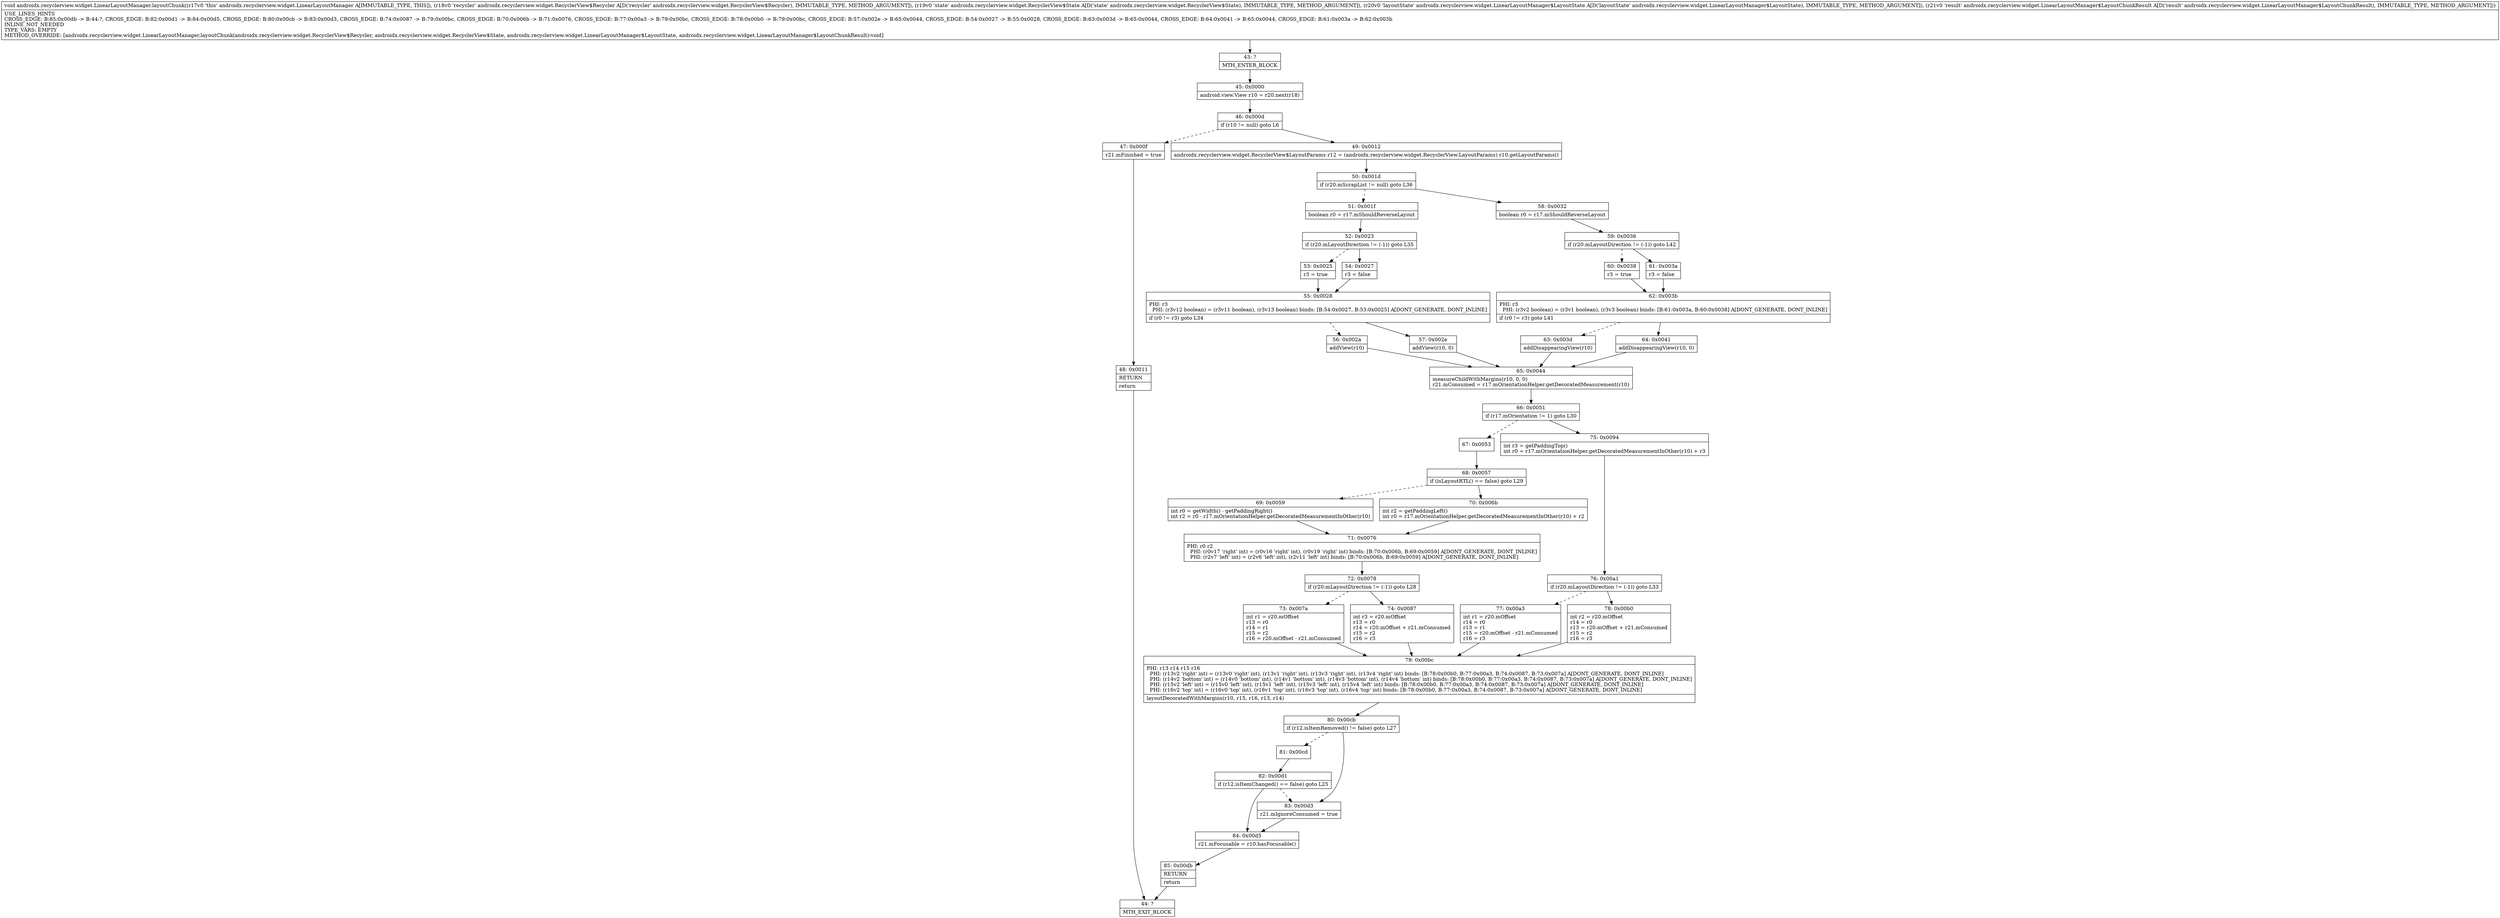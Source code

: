 digraph "CFG forandroidx.recyclerview.widget.LinearLayoutManager.layoutChunk(Landroidx\/recyclerview\/widget\/RecyclerView$Recycler;Landroidx\/recyclerview\/widget\/RecyclerView$State;Landroidx\/recyclerview\/widget\/LinearLayoutManager$LayoutState;Landroidx\/recyclerview\/widget\/LinearLayoutManager$LayoutChunkResult;)V" {
Node_43 [shape=record,label="{43\:\ ?|MTH_ENTER_BLOCK\l}"];
Node_45 [shape=record,label="{45\:\ 0x0000|android.view.View r10 = r20.next(r18)\l}"];
Node_46 [shape=record,label="{46\:\ 0x000d|if (r10 != null) goto L6\l}"];
Node_47 [shape=record,label="{47\:\ 0x000f|r21.mFinished = true\l}"];
Node_48 [shape=record,label="{48\:\ 0x0011|RETURN\l|return\l}"];
Node_44 [shape=record,label="{44\:\ ?|MTH_EXIT_BLOCK\l}"];
Node_49 [shape=record,label="{49\:\ 0x0012|androidx.recyclerview.widget.RecyclerView$LayoutParams r12 = (androidx.recyclerview.widget.RecyclerView.LayoutParams) r10.getLayoutParams()\l}"];
Node_50 [shape=record,label="{50\:\ 0x001d|if (r20.mScrapList != null) goto L36\l}"];
Node_51 [shape=record,label="{51\:\ 0x001f|boolean r0 = r17.mShouldReverseLayout\l}"];
Node_52 [shape=record,label="{52\:\ 0x0023|if (r20.mLayoutDirection != (\-1)) goto L35\l}"];
Node_53 [shape=record,label="{53\:\ 0x0025|r3 = true\l}"];
Node_55 [shape=record,label="{55\:\ 0x0028|PHI: r3 \l  PHI: (r3v12 boolean) = (r3v11 boolean), (r3v13 boolean) binds: [B:54:0x0027, B:53:0x0025] A[DONT_GENERATE, DONT_INLINE]\l|if (r0 != r3) goto L34\l}"];
Node_56 [shape=record,label="{56\:\ 0x002a|addView(r10)\l}"];
Node_65 [shape=record,label="{65\:\ 0x0044|measureChildWithMargins(r10, 0, 0)\lr21.mConsumed = r17.mOrientationHelper.getDecoratedMeasurement(r10)\l}"];
Node_66 [shape=record,label="{66\:\ 0x0051|if (r17.mOrientation != 1) goto L30\l}"];
Node_67 [shape=record,label="{67\:\ 0x0053}"];
Node_68 [shape=record,label="{68\:\ 0x0057|if (isLayoutRTL() == false) goto L29\l}"];
Node_69 [shape=record,label="{69\:\ 0x0059|int r0 = getWidth() \- getPaddingRight()\lint r2 = r0 \- r17.mOrientationHelper.getDecoratedMeasurementInOther(r10)\l}"];
Node_71 [shape=record,label="{71\:\ 0x0076|PHI: r0 r2 \l  PHI: (r0v17 'right' int) = (r0v16 'right' int), (r0v19 'right' int) binds: [B:70:0x006b, B:69:0x0059] A[DONT_GENERATE, DONT_INLINE]\l  PHI: (r2v7 'left' int) = (r2v6 'left' int), (r2v11 'left' int) binds: [B:70:0x006b, B:69:0x0059] A[DONT_GENERATE, DONT_INLINE]\l}"];
Node_72 [shape=record,label="{72\:\ 0x0078|if (r20.mLayoutDirection != (\-1)) goto L28\l}"];
Node_73 [shape=record,label="{73\:\ 0x007a|int r1 = r20.mOffset\lr13 = r0\lr14 = r1\lr15 = r2\lr16 = r20.mOffset \- r21.mConsumed\l}"];
Node_79 [shape=record,label="{79\:\ 0x00bc|PHI: r13 r14 r15 r16 \l  PHI: (r13v2 'right' int) = (r13v0 'right' int), (r13v1 'right' int), (r13v3 'right' int), (r13v4 'right' int) binds: [B:78:0x00b0, B:77:0x00a3, B:74:0x0087, B:73:0x007a] A[DONT_GENERATE, DONT_INLINE]\l  PHI: (r14v2 'bottom' int) = (r14v0 'bottom' int), (r14v1 'bottom' int), (r14v3 'bottom' int), (r14v4 'bottom' int) binds: [B:78:0x00b0, B:77:0x00a3, B:74:0x0087, B:73:0x007a] A[DONT_GENERATE, DONT_INLINE]\l  PHI: (r15v2 'left' int) = (r15v0 'left' int), (r15v1 'left' int), (r15v3 'left' int), (r15v4 'left' int) binds: [B:78:0x00b0, B:77:0x00a3, B:74:0x0087, B:73:0x007a] A[DONT_GENERATE, DONT_INLINE]\l  PHI: (r16v2 'top' int) = (r16v0 'top' int), (r16v1 'top' int), (r16v3 'top' int), (r16v4 'top' int) binds: [B:78:0x00b0, B:77:0x00a3, B:74:0x0087, B:73:0x007a] A[DONT_GENERATE, DONT_INLINE]\l|layoutDecoratedWithMargins(r10, r15, r16, r13, r14)\l}"];
Node_80 [shape=record,label="{80\:\ 0x00cb|if (r12.isItemRemoved() != false) goto L27\l}"];
Node_81 [shape=record,label="{81\:\ 0x00cd}"];
Node_82 [shape=record,label="{82\:\ 0x00d1|if (r12.isItemChanged() == false) goto L25\l}"];
Node_84 [shape=record,label="{84\:\ 0x00d5|r21.mFocusable = r10.hasFocusable()\l}"];
Node_85 [shape=record,label="{85\:\ 0x00db|RETURN\l|return\l}"];
Node_83 [shape=record,label="{83\:\ 0x00d3|r21.mIgnoreConsumed = true\l}"];
Node_74 [shape=record,label="{74\:\ 0x0087|int r3 = r20.mOffset\lr13 = r0\lr14 = r20.mOffset + r21.mConsumed\lr15 = r2\lr16 = r3\l}"];
Node_70 [shape=record,label="{70\:\ 0x006b|int r2 = getPaddingLeft()\lint r0 = r17.mOrientationHelper.getDecoratedMeasurementInOther(r10) + r2\l}"];
Node_75 [shape=record,label="{75\:\ 0x0094|int r3 = getPaddingTop()\lint r0 = r17.mOrientationHelper.getDecoratedMeasurementInOther(r10) + r3\l}"];
Node_76 [shape=record,label="{76\:\ 0x00a1|if (r20.mLayoutDirection != (\-1)) goto L33\l}"];
Node_77 [shape=record,label="{77\:\ 0x00a3|int r1 = r20.mOffset\lr14 = r0\lr13 = r1\lr15 = r20.mOffset \- r21.mConsumed\lr16 = r3\l}"];
Node_78 [shape=record,label="{78\:\ 0x00b0|int r2 = r20.mOffset\lr14 = r0\lr13 = r20.mOffset + r21.mConsumed\lr15 = r2\lr16 = r3\l}"];
Node_57 [shape=record,label="{57\:\ 0x002e|addView(r10, 0)\l}"];
Node_54 [shape=record,label="{54\:\ 0x0027|r3 = false\l}"];
Node_58 [shape=record,label="{58\:\ 0x0032|boolean r0 = r17.mShouldReverseLayout\l}"];
Node_59 [shape=record,label="{59\:\ 0x0036|if (r20.mLayoutDirection != (\-1)) goto L42\l}"];
Node_60 [shape=record,label="{60\:\ 0x0038|r3 = true\l}"];
Node_62 [shape=record,label="{62\:\ 0x003b|PHI: r3 \l  PHI: (r3v2 boolean) = (r3v1 boolean), (r3v3 boolean) binds: [B:61:0x003a, B:60:0x0038] A[DONT_GENERATE, DONT_INLINE]\l|if (r0 != r3) goto L41\l}"];
Node_63 [shape=record,label="{63\:\ 0x003d|addDisappearingView(r10)\l}"];
Node_64 [shape=record,label="{64\:\ 0x0041|addDisappearingView(r10, 0)\l}"];
Node_61 [shape=record,label="{61\:\ 0x003a|r3 = false\l}"];
MethodNode[shape=record,label="{void androidx.recyclerview.widget.LinearLayoutManager.layoutChunk((r17v0 'this' androidx.recyclerview.widget.LinearLayoutManager A[IMMUTABLE_TYPE, THIS]), (r18v0 'recycler' androidx.recyclerview.widget.RecyclerView$Recycler A[D('recycler' androidx.recyclerview.widget.RecyclerView$Recycler), IMMUTABLE_TYPE, METHOD_ARGUMENT]), (r19v0 'state' androidx.recyclerview.widget.RecyclerView$State A[D('state' androidx.recyclerview.widget.RecyclerView$State), IMMUTABLE_TYPE, METHOD_ARGUMENT]), (r20v0 'layoutState' androidx.recyclerview.widget.LinearLayoutManager$LayoutState A[D('layoutState' androidx.recyclerview.widget.LinearLayoutManager$LayoutState), IMMUTABLE_TYPE, METHOD_ARGUMENT]), (r21v0 'result' androidx.recyclerview.widget.LinearLayoutManager$LayoutChunkResult A[D('result' androidx.recyclerview.widget.LinearLayoutManager$LayoutChunkResult), IMMUTABLE_TYPE, METHOD_ARGUMENT]))  | USE_LINES_HINTS\lCROSS_EDGE: B:85:0x00db \-\> B:44:?, CROSS_EDGE: B:82:0x00d1 \-\> B:84:0x00d5, CROSS_EDGE: B:80:0x00cb \-\> B:83:0x00d3, CROSS_EDGE: B:74:0x0087 \-\> B:79:0x00bc, CROSS_EDGE: B:70:0x006b \-\> B:71:0x0076, CROSS_EDGE: B:77:0x00a3 \-\> B:79:0x00bc, CROSS_EDGE: B:78:0x00b0 \-\> B:79:0x00bc, CROSS_EDGE: B:57:0x002e \-\> B:65:0x0044, CROSS_EDGE: B:54:0x0027 \-\> B:55:0x0028, CROSS_EDGE: B:63:0x003d \-\> B:65:0x0044, CROSS_EDGE: B:64:0x0041 \-\> B:65:0x0044, CROSS_EDGE: B:61:0x003a \-\> B:62:0x003b\lINLINE_NOT_NEEDED\lTYPE_VARS: EMPTY\lMETHOD_OVERRIDE: [androidx.recyclerview.widget.LinearLayoutManager.layoutChunk(androidx.recyclerview.widget.RecyclerView$Recycler, androidx.recyclerview.widget.RecyclerView$State, androidx.recyclerview.widget.LinearLayoutManager$LayoutState, androidx.recyclerview.widget.LinearLayoutManager$LayoutChunkResult):void]\l}"];
MethodNode -> Node_43;Node_43 -> Node_45;
Node_45 -> Node_46;
Node_46 -> Node_47[style=dashed];
Node_46 -> Node_49;
Node_47 -> Node_48;
Node_48 -> Node_44;
Node_49 -> Node_50;
Node_50 -> Node_51[style=dashed];
Node_50 -> Node_58;
Node_51 -> Node_52;
Node_52 -> Node_53[style=dashed];
Node_52 -> Node_54;
Node_53 -> Node_55;
Node_55 -> Node_56[style=dashed];
Node_55 -> Node_57;
Node_56 -> Node_65;
Node_65 -> Node_66;
Node_66 -> Node_67[style=dashed];
Node_66 -> Node_75;
Node_67 -> Node_68;
Node_68 -> Node_69[style=dashed];
Node_68 -> Node_70;
Node_69 -> Node_71;
Node_71 -> Node_72;
Node_72 -> Node_73[style=dashed];
Node_72 -> Node_74;
Node_73 -> Node_79;
Node_79 -> Node_80;
Node_80 -> Node_81[style=dashed];
Node_80 -> Node_83;
Node_81 -> Node_82;
Node_82 -> Node_83[style=dashed];
Node_82 -> Node_84;
Node_84 -> Node_85;
Node_85 -> Node_44;
Node_83 -> Node_84;
Node_74 -> Node_79;
Node_70 -> Node_71;
Node_75 -> Node_76;
Node_76 -> Node_77[style=dashed];
Node_76 -> Node_78;
Node_77 -> Node_79;
Node_78 -> Node_79;
Node_57 -> Node_65;
Node_54 -> Node_55;
Node_58 -> Node_59;
Node_59 -> Node_60[style=dashed];
Node_59 -> Node_61;
Node_60 -> Node_62;
Node_62 -> Node_63[style=dashed];
Node_62 -> Node_64;
Node_63 -> Node_65;
Node_64 -> Node_65;
Node_61 -> Node_62;
}

